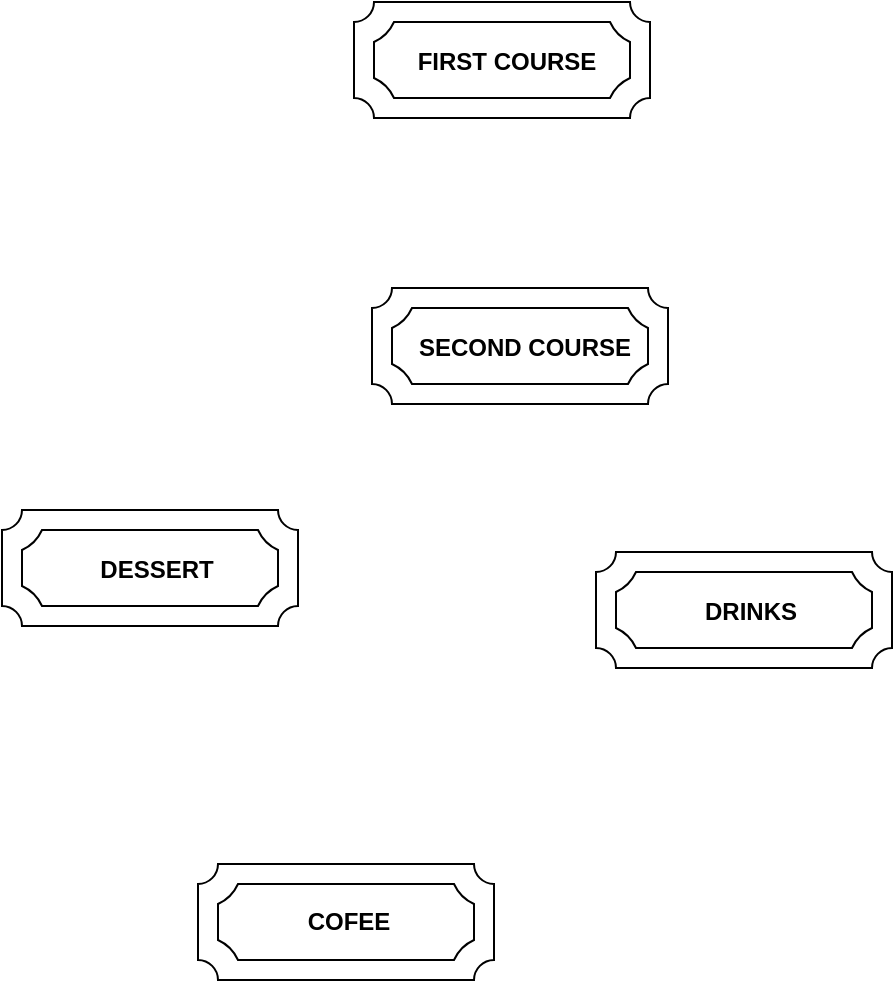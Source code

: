 <mxfile version="13.7.9" type="device"><diagram id="yfIT1fmV-QjF2IbwrUzi" name="Página-1"><mxGraphModel dx="652" dy="500" grid="0" gridSize="10" guides="1" tooltips="1" connect="1" arrows="1" fold="1" page="1" pageScale="1" pageWidth="827" pageHeight="1169" math="0" shadow="0"><root><mxCell id="0"/><mxCell id="1" parent="0"/><mxCell id="YNKFdH1q-PjuCHw2xe7s-4" value="" style="group" vertex="1" connectable="0" parent="1"><mxGeometry x="321" y="221" width="148" height="58" as="geometry"/></mxCell><mxCell id="YNKFdH1q-PjuCHw2xe7s-1" value="" style="verticalLabelPosition=bottom;verticalAlign=top;html=1;shape=mxgraph.basic.plaque_frame;dx=10;" vertex="1" parent="YNKFdH1q-PjuCHw2xe7s-4"><mxGeometry width="148" height="58" as="geometry"/></mxCell><mxCell id="YNKFdH1q-PjuCHw2xe7s-2" value="&lt;b&gt;FIRST COURSE&lt;/b&gt;" style="text;html=1;align=center;verticalAlign=middle;resizable=0;points=[];autosize=1;" vertex="1" parent="YNKFdH1q-PjuCHw2xe7s-4"><mxGeometry x="26" y="21" width="99" height="18" as="geometry"/></mxCell><mxCell id="YNKFdH1q-PjuCHw2xe7s-5" value="" style="group" vertex="1" connectable="0" parent="1"><mxGeometry x="330" y="364" width="148" height="58" as="geometry"/></mxCell><mxCell id="YNKFdH1q-PjuCHw2xe7s-6" value="" style="verticalLabelPosition=bottom;verticalAlign=top;html=1;shape=mxgraph.basic.plaque_frame;dx=10;" vertex="1" parent="YNKFdH1q-PjuCHw2xe7s-5"><mxGeometry width="148" height="58" as="geometry"/></mxCell><mxCell id="YNKFdH1q-PjuCHw2xe7s-7" value="&lt;b&gt;SECOND COURSE&lt;/b&gt;" style="text;html=1;align=center;verticalAlign=middle;resizable=0;points=[];autosize=1;" vertex="1" parent="YNKFdH1q-PjuCHw2xe7s-5"><mxGeometry x="18" y="21" width="116" height="18" as="geometry"/></mxCell><mxCell id="YNKFdH1q-PjuCHw2xe7s-8" value="" style="group" vertex="1" connectable="0" parent="1"><mxGeometry x="145" y="475" width="148" height="58" as="geometry"/></mxCell><mxCell id="YNKFdH1q-PjuCHw2xe7s-9" value="" style="verticalLabelPosition=bottom;verticalAlign=top;html=1;shape=mxgraph.basic.plaque_frame;dx=10;" vertex="1" parent="YNKFdH1q-PjuCHw2xe7s-8"><mxGeometry width="148" height="58" as="geometry"/></mxCell><mxCell id="YNKFdH1q-PjuCHw2xe7s-10" value="&lt;b&gt;DESSERT&lt;/b&gt;" style="text;html=1;align=center;verticalAlign=middle;resizable=0;points=[];autosize=1;" vertex="1" parent="YNKFdH1q-PjuCHw2xe7s-8"><mxGeometry x="43" y="21" width="67" height="18" as="geometry"/></mxCell><mxCell id="YNKFdH1q-PjuCHw2xe7s-11" value="" style="group" vertex="1" connectable="0" parent="1"><mxGeometry x="442" y="496" width="148" height="58" as="geometry"/></mxCell><mxCell id="YNKFdH1q-PjuCHw2xe7s-12" value="" style="verticalLabelPosition=bottom;verticalAlign=top;html=1;shape=mxgraph.basic.plaque_frame;dx=10;" vertex="1" parent="YNKFdH1q-PjuCHw2xe7s-11"><mxGeometry width="148" height="58" as="geometry"/></mxCell><mxCell id="YNKFdH1q-PjuCHw2xe7s-13" value="&lt;b&gt;DRINKS&lt;/b&gt;" style="text;html=1;align=center;verticalAlign=middle;resizable=0;points=[];autosize=1;" vertex="1" parent="YNKFdH1q-PjuCHw2xe7s-11"><mxGeometry x="49" y="21" width="56" height="18" as="geometry"/></mxCell><mxCell id="YNKFdH1q-PjuCHw2xe7s-14" value="" style="group" vertex="1" connectable="0" parent="1"><mxGeometry x="243" y="652" width="148" height="58" as="geometry"/></mxCell><mxCell id="YNKFdH1q-PjuCHw2xe7s-15" value="" style="verticalLabelPosition=bottom;verticalAlign=top;html=1;shape=mxgraph.basic.plaque_frame;dx=10;" vertex="1" parent="YNKFdH1q-PjuCHw2xe7s-14"><mxGeometry width="148" height="58" as="geometry"/></mxCell><mxCell id="YNKFdH1q-PjuCHw2xe7s-16" value="&lt;b&gt;COFEE&lt;/b&gt;" style="text;html=1;align=center;verticalAlign=middle;resizable=0;points=[];autosize=1;" vertex="1" parent="YNKFdH1q-PjuCHw2xe7s-14"><mxGeometry x="49" y="20" width="51" height="18" as="geometry"/></mxCell></root></mxGraphModel></diagram></mxfile>